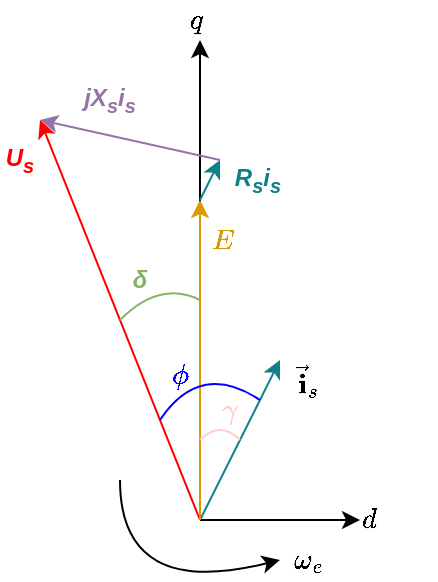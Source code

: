 <mxfile version="24.4.10" type="github">
  <diagram name="第 1 页" id="bCNPC1Wj3j-4zLxV8QfG">
    <mxGraphModel dx="352" dy="240" grid="1" gridSize="10" guides="1" tooltips="1" connect="1" arrows="1" fold="1" page="1" pageScale="1" pageWidth="827" pageHeight="1169" math="1" shadow="0">
      <root>
        <mxCell id="0" />
        <mxCell id="1" parent="0" />
        <mxCell id="CBYcRYqiomnFLM2rLD_o-1" value="" style="endArrow=classic;html=1;rounded=0;" parent="1" edge="1">
          <mxGeometry width="50" height="50" relative="1" as="geometry">
            <mxPoint x="400" y="400" as="sourcePoint" />
            <mxPoint x="400" y="160" as="targetPoint" />
          </mxGeometry>
        </mxCell>
        <mxCell id="CBYcRYqiomnFLM2rLD_o-2" value="" style="endArrow=classic;html=1;rounded=0;" parent="1" edge="1">
          <mxGeometry width="50" height="50" relative="1" as="geometry">
            <mxPoint x="400" y="400" as="sourcePoint" />
            <mxPoint x="480" y="400" as="targetPoint" />
          </mxGeometry>
        </mxCell>
        <mxCell id="CBYcRYqiomnFLM2rLD_o-3" value="$$q$$" style="text;html=1;align=center;verticalAlign=middle;whiteSpace=wrap;rounded=0;" parent="1" vertex="1">
          <mxGeometry x="390" y="140" width="17" height="20" as="geometry" />
        </mxCell>
        <mxCell id="CBYcRYqiomnFLM2rLD_o-4" value="$$d$$" style="text;html=1;align=center;verticalAlign=middle;whiteSpace=wrap;rounded=0;" parent="1" vertex="1">
          <mxGeometry x="480" y="390" width="10" height="20" as="geometry" />
        </mxCell>
        <mxCell id="CBYcRYqiomnFLM2rLD_o-5" value="" style="endArrow=classic;html=1;rounded=0;fillColor=#b0e3e6;strokeColor=#0e8088;" parent="1" edge="1">
          <mxGeometry width="50" height="50" relative="1" as="geometry">
            <mxPoint x="400" y="400" as="sourcePoint" />
            <mxPoint x="440" y="320" as="targetPoint" />
          </mxGeometry>
        </mxCell>
        <mxCell id="CBYcRYqiomnFLM2rLD_o-6" value="" style="endArrow=classic;html=1;rounded=0;fillColor=#e51400;strokeColor=#ff0000;" parent="1" edge="1">
          <mxGeometry width="50" height="50" relative="1" as="geometry">
            <mxPoint x="400" y="400" as="sourcePoint" />
            <mxPoint x="320" y="200" as="targetPoint" />
          </mxGeometry>
        </mxCell>
        <mxCell id="CBYcRYqiomnFLM2rLD_o-7" value="" style="endArrow=classic;html=1;rounded=0;fillColor=#ffe6cc;strokeColor=#d79b00;" parent="1" edge="1">
          <mxGeometry width="50" height="50" relative="1" as="geometry">
            <mxPoint x="400" y="400" as="sourcePoint" />
            <mxPoint x="400" y="240" as="targetPoint" />
          </mxGeometry>
        </mxCell>
        <mxCell id="CBYcRYqiomnFLM2rLD_o-8" value="" style="endArrow=classic;html=1;rounded=0;fillColor=#b0e3e6;strokeColor=#0e8088;" parent="1" edge="1">
          <mxGeometry width="50" height="50" relative="1" as="geometry">
            <mxPoint x="400" y="240" as="sourcePoint" />
            <mxPoint x="410" y="220" as="targetPoint" />
          </mxGeometry>
        </mxCell>
        <mxCell id="CBYcRYqiomnFLM2rLD_o-9" value="" style="endArrow=classic;html=1;rounded=0;fillColor=#e1d5e7;strokeColor=#9673a6;" parent="1" edge="1">
          <mxGeometry width="50" height="50" relative="1" as="geometry">
            <mxPoint x="410" y="220" as="sourcePoint" />
            <mxPoint x="320" y="200" as="targetPoint" />
          </mxGeometry>
        </mxCell>
        <mxCell id="CBYcRYqiomnFLM2rLD_o-17" value="" style="endArrow=classic;html=1;rounded=0;curved=1;" parent="1" edge="1">
          <mxGeometry width="50" height="50" relative="1" as="geometry">
            <mxPoint x="360" y="380" as="sourcePoint" />
            <mxPoint x="440" y="420" as="targetPoint" />
            <Array as="points">
              <mxPoint x="360" y="440" />
            </Array>
          </mxGeometry>
        </mxCell>
        <mxCell id="CBYcRYqiomnFLM2rLD_o-18" value="$$\omega_{e}$$" style="text;html=1;align=center;verticalAlign=middle;whiteSpace=wrap;rounded=0;" parent="1" vertex="1">
          <mxGeometry x="444" y="410" width="20" height="20" as="geometry" />
        </mxCell>
        <mxCell id="CBYcRYqiomnFLM2rLD_o-19" value="$$\gamma$$" style="text;html=1;align=center;verticalAlign=middle;whiteSpace=wrap;rounded=0;fontColor=#ffcccc;" parent="1" vertex="1">
          <mxGeometry x="407" y="340" width="16" height="10" as="geometry" />
        </mxCell>
        <mxCell id="CBYcRYqiomnFLM2rLD_o-20" value="" style="endArrow=none;html=1;rounded=0;curved=1;endFill=0;fontColor=#00ff00;strokeColor=#ffcccc;fillColor=#d0cee2;" parent="1" edge="1">
          <mxGeometry width="50" height="50" relative="1" as="geometry">
            <mxPoint x="400" y="360" as="sourcePoint" />
            <mxPoint x="420" y="360" as="targetPoint" />
            <Array as="points">
              <mxPoint x="410" y="350" />
            </Array>
          </mxGeometry>
        </mxCell>
        <mxCell id="CBYcRYqiomnFLM2rLD_o-22" value="" style="endArrow=none;html=1;rounded=0;curved=1;strokeColor=#0000ff;" parent="1" edge="1">
          <mxGeometry width="50" height="50" relative="1" as="geometry">
            <mxPoint x="380" y="350" as="sourcePoint" />
            <mxPoint x="430" y="340" as="targetPoint" />
            <Array as="points">
              <mxPoint x="400" y="320" />
            </Array>
          </mxGeometry>
        </mxCell>
        <mxCell id="CBYcRYqiomnFLM2rLD_o-23" value="$$\phi$$" style="text;html=1;align=center;verticalAlign=middle;whiteSpace=wrap;rounded=0;fontColor=#0000ff;" parent="1" vertex="1">
          <mxGeometry x="380" y="320" width="21" height="15" as="geometry" />
        </mxCell>
        <mxCell id="CBYcRYqiomnFLM2rLD_o-24" value="" style="endArrow=none;html=1;rounded=0;curved=1;fillColor=#d5e8d4;strokeColor=#82b366;" parent="1" edge="1">
          <mxGeometry width="50" height="50" relative="1" as="geometry">
            <mxPoint x="360" y="300" as="sourcePoint" />
            <mxPoint x="400" y="290" as="targetPoint" />
            <Array as="points">
              <mxPoint x="380" y="280" />
            </Array>
          </mxGeometry>
        </mxCell>
        <mxCell id="CBYcRYqiomnFLM2rLD_o-25" value="&lt;b&gt;&lt;i&gt;δ&lt;/i&gt;&lt;/b&gt;" style="text;html=1;align=center;verticalAlign=middle;whiteSpace=wrap;rounded=0;fontColor=#82b366;" parent="1" vertex="1">
          <mxGeometry x="360" y="270" width="20" height="20" as="geometry" />
        </mxCell>
        <mxCell id="CBYcRYqiomnFLM2rLD_o-27" value="&lt;b&gt;&lt;i&gt;U&lt;sub&gt;s&lt;/sub&gt;&lt;/i&gt;&lt;/b&gt;" style="text;html=1;align=center;verticalAlign=middle;whiteSpace=wrap;rounded=0;fontColor=#ff0000;" parent="1" vertex="1">
          <mxGeometry x="300" y="210" width="20" height="20" as="geometry" />
        </mxCell>
        <mxCell id="CBYcRYqiomnFLM2rLD_o-28" value="&lt;b&gt;&lt;i&gt;jX&lt;sub&gt;s&lt;/sub&gt;i&lt;sub&gt;s&lt;/sub&gt;&lt;/i&gt;&lt;/b&gt;" style="text;html=1;align=center;verticalAlign=middle;whiteSpace=wrap;rounded=0;fontColor=#9673a6;" parent="1" vertex="1">
          <mxGeometry x="340" y="180" width="30" height="20" as="geometry" />
        </mxCell>
        <mxCell id="CBYcRYqiomnFLM2rLD_o-29" value="&lt;b&gt;&lt;i&gt;&lt;span style=&quot;font-size: 12px;&quot;&gt;R&lt;/span&gt;&lt;sub&gt;s&lt;/sub&gt;i&lt;sub&gt;s&lt;/sub&gt;&lt;/i&gt;&lt;/b&gt;" style="text;html=1;align=center;verticalAlign=middle;whiteSpace=wrap;rounded=0;fontColor=#0e8088;" parent="1" vertex="1">
          <mxGeometry x="414" y="220" width="30" height="20" as="geometry" />
        </mxCell>
        <mxCell id="CBYcRYqiomnFLM2rLD_o-30" value="$$E$$" style="text;html=1;align=center;verticalAlign=middle;whiteSpace=wrap;rounded=0;fontColor=#d79b00;" parent="1" vertex="1">
          <mxGeometry x="401" y="250" width="20" height="20" as="geometry" />
        </mxCell>
        <mxCell id="CBYcRYqiomnFLM2rLD_o-31" value="$$\vec{\mathbf{i}}_{s}$$" style="text;html=1;align=center;verticalAlign=middle;whiteSpace=wrap;rounded=0;" parent="1" vertex="1">
          <mxGeometry x="444" y="320" width="20" height="20" as="geometry" />
        </mxCell>
      </root>
    </mxGraphModel>
  </diagram>
</mxfile>
